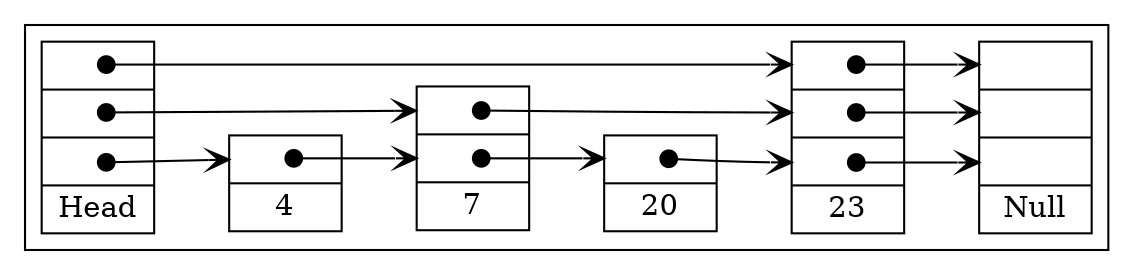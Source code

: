 digraph SkipList {
graph [rankdir = "LR"];

subgraph cluster0 {

"Head" [
label = "{ <f3> } | { <f2> } | { <f1> } | <f0> Head"
shape = "record"
];

"Head":f1:c -> "node1":f1:c [arrowhead=vee, arrowtail=dot, dir=both, tailclip=false];
"Head":f2:c -> "node2":f2:c [arrowhead=vee, arrowtail=dot, dir=both, tailclip=false];
"Head":f3:c -> "node4":f3:c [arrowhead=vee, arrowtail=dot, dir=both, tailclip=false];

"node1" [
label = " {  <f1> } | <f0> 4" // The | are special
shape = "record"
];
"node1":f1:c -> "node2":f1 [arrowhead=vee, arrowtail=dot, dir=both, tailclip=false];

"node2" [
label = " {  <f2> } | {  <f1> } | <f0> 7"
shape = "record"
];
"node2":f2:c -> "node4":f2 [arrowhead=vee, arrowtail=dot, dir=both, tailclip=false];
"node2":f1:c -> "node3":f1 [arrowhead=vee, arrowtail=dot, dir=both, tailclip=false];

"node3" [
label = "{  <f1> } | <f0> 20" // The | are special
shape = "record"
];
"node3":f1:c -> "node4":f1 [arrowhead=vee, arrowtail=dot, dir=both, tailclip=false];

"node4" [
label = " {  <f3> } |  {  <f2> } | {  <f1> } | <f0> 23"
shape = "record"
];
"node4":f1:c -> "Null":f1 [arrowhead=vee, arrowtail=dot, dir=both, tailclip=false];
"node4":f2:c -> "Null":f2 [arrowhead=vee, arrowtail=dot, dir=both, tailclip=false];
"node4":f3:c -> "Null":f3 [arrowhead=vee, arrowtail=dot, dir=both, tailclip=false];

"Null" [
label = " { <f3> } | { <f2> } | { <f1> } | <f0> Null"
shape = "record"
];
}
}
